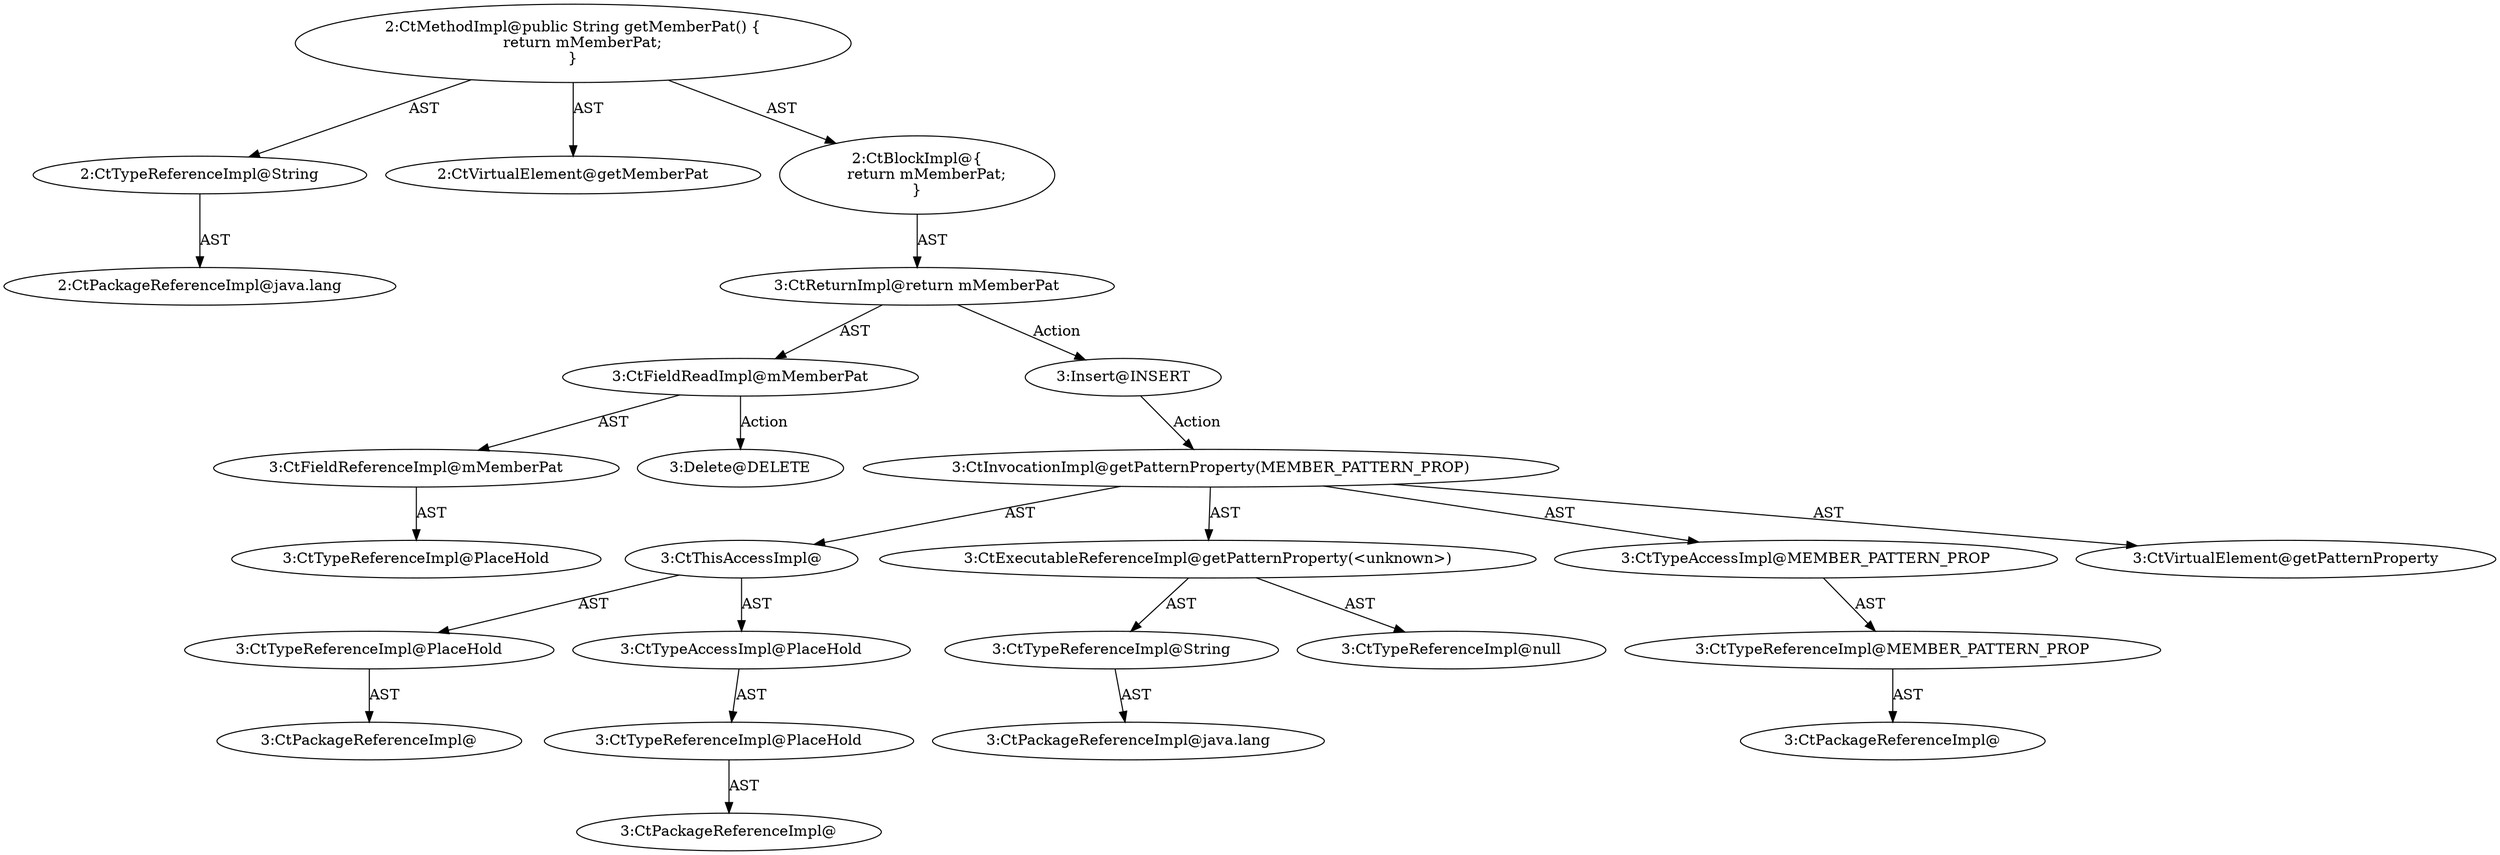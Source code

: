 digraph "getMemberPat#?" {
0 [label="2:CtTypeReferenceImpl@String" shape=ellipse]
1 [label="2:CtPackageReferenceImpl@java.lang" shape=ellipse]
2 [label="2:CtVirtualElement@getMemberPat" shape=ellipse]
3 [label="3:CtFieldReferenceImpl@mMemberPat" shape=ellipse]
4 [label="3:CtTypeReferenceImpl@PlaceHold" shape=ellipse]
5 [label="3:CtFieldReadImpl@mMemberPat" shape=ellipse]
6 [label="3:CtReturnImpl@return mMemberPat" shape=ellipse]
7 [label="2:CtBlockImpl@\{
    return mMemberPat;
\}" shape=ellipse]
8 [label="2:CtMethodImpl@public String getMemberPat() \{
    return mMemberPat;
\}" shape=ellipse]
9 [label="3:Delete@DELETE" shape=ellipse]
10 [label="3:Insert@INSERT" shape=ellipse]
11 [label="3:CtPackageReferenceImpl@" shape=ellipse]
12 [label="3:CtTypeReferenceImpl@PlaceHold" shape=ellipse]
13 [label="3:CtPackageReferenceImpl@" shape=ellipse]
14 [label="3:CtTypeReferenceImpl@PlaceHold" shape=ellipse]
15 [label="3:CtTypeAccessImpl@PlaceHold" shape=ellipse]
16 [label="3:CtThisAccessImpl@" shape=ellipse]
17 [label="3:CtPackageReferenceImpl@java.lang" shape=ellipse]
18 [label="3:CtTypeReferenceImpl@String" shape=ellipse]
19 [label="3:CtTypeReferenceImpl@null" shape=ellipse]
20 [label="3:CtExecutableReferenceImpl@getPatternProperty(<unknown>)" shape=ellipse]
21 [label="3:CtPackageReferenceImpl@" shape=ellipse]
22 [label="3:CtTypeReferenceImpl@MEMBER_PATTERN_PROP" shape=ellipse]
23 [label="3:CtTypeAccessImpl@MEMBER_PATTERN_PROP" shape=ellipse]
24 [label="3:CtInvocationImpl@getPatternProperty(MEMBER_PATTERN_PROP)" shape=ellipse]
25 [label="3:CtVirtualElement@getPatternProperty" shape=ellipse]
0 -> 1 [label="AST"];
3 -> 4 [label="AST"];
5 -> 3 [label="AST"];
5 -> 9 [label="Action"];
6 -> 5 [label="AST"];
6 -> 10 [label="Action"];
7 -> 6 [label="AST"];
8 -> 2 [label="AST"];
8 -> 0 [label="AST"];
8 -> 7 [label="AST"];
10 -> 24 [label="Action"];
12 -> 11 [label="AST"];
14 -> 13 [label="AST"];
15 -> 14 [label="AST"];
16 -> 12 [label="AST"];
16 -> 15 [label="AST"];
18 -> 17 [label="AST"];
20 -> 18 [label="AST"];
20 -> 19 [label="AST"];
22 -> 21 [label="AST"];
23 -> 22 [label="AST"];
24 -> 25 [label="AST"];
24 -> 16 [label="AST"];
24 -> 20 [label="AST"];
24 -> 23 [label="AST"];
}
